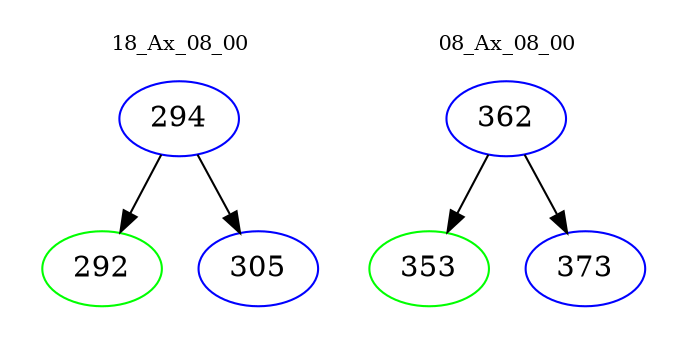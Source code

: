 digraph{
subgraph cluster_0 {
color = white
label = "18_Ax_08_00";
fontsize=10;
T0_294 [label="294", color="blue"]
T0_294 -> T0_292 [color="black"]
T0_292 [label="292", color="green"]
T0_294 -> T0_305 [color="black"]
T0_305 [label="305", color="blue"]
}
subgraph cluster_1 {
color = white
label = "08_Ax_08_00";
fontsize=10;
T1_362 [label="362", color="blue"]
T1_362 -> T1_353 [color="black"]
T1_353 [label="353", color="green"]
T1_362 -> T1_373 [color="black"]
T1_373 [label="373", color="blue"]
}
}
